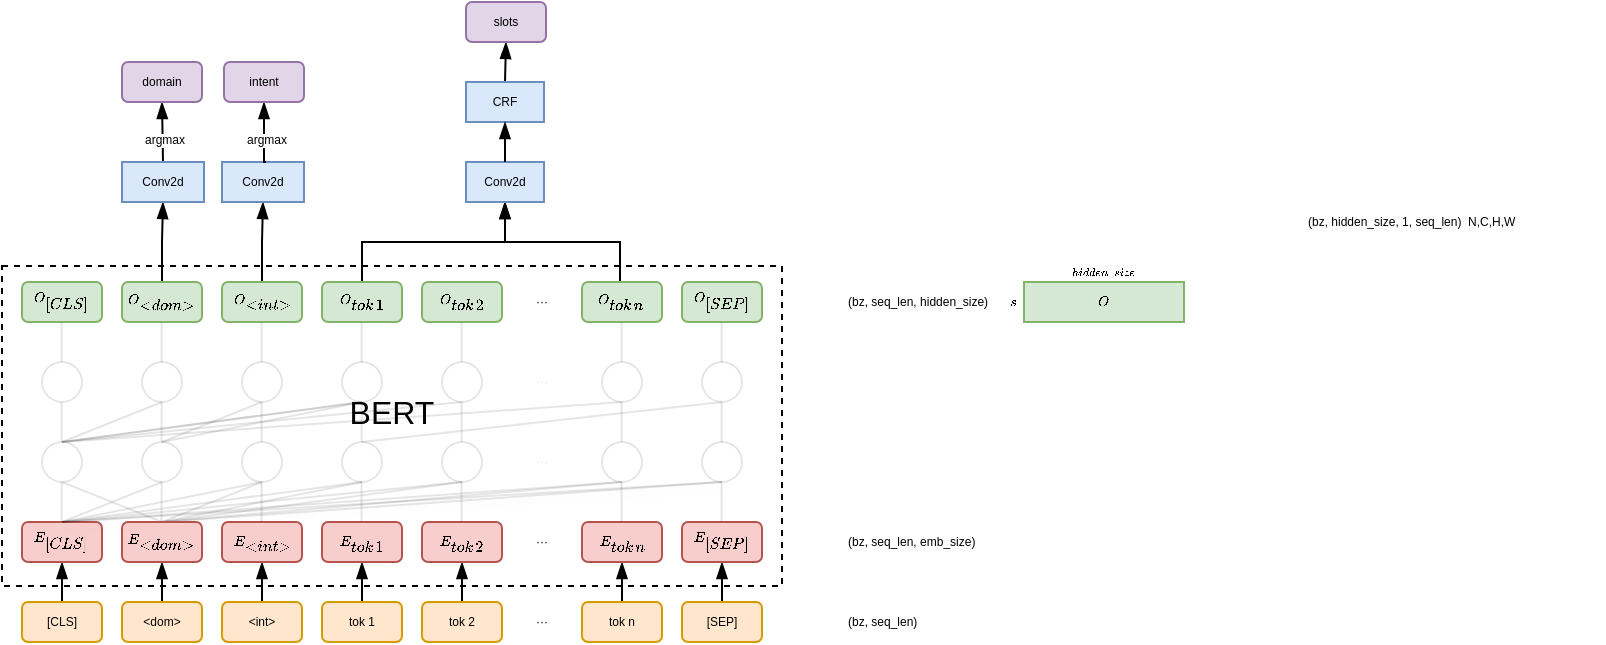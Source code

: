 <mxfile version="28.2.0">
  <diagram name="第 1 页" id="h79g8-MPT-_nmRXX5x8S">
    <mxGraphModel dx="361" dy="209" grid="1" gridSize="10" guides="1" tooltips="1" connect="1" arrows="1" fold="1" page="1" pageScale="1" pageWidth="827" pageHeight="1169" math="1" shadow="0">
      <root>
        <mxCell id="0" />
        <mxCell id="1" parent="0" />
        <mxCell id="ompO99UlxH5ITaPUVdwf-10" value="" style="rounded=0;whiteSpace=wrap;html=1;fontSize=6;dashed=1;" vertex="1" parent="1">
          <mxGeometry x="189" y="152" width="390" height="160" as="geometry" />
        </mxCell>
        <mxCell id="ompO99UlxH5ITaPUVdwf-104" style="edgeStyle=orthogonalEdgeStyle;rounded=0;orthogonalLoop=1;jettySize=auto;html=1;exitX=0.5;exitY=0;exitDx=0;exitDy=0;entryX=0.5;entryY=1;entryDx=0;entryDy=0;endArrow=blockThin;endFill=1;" edge="1" parent="1" source="ompO99UlxH5ITaPUVdwf-1" target="ompO99UlxH5ITaPUVdwf-11">
          <mxGeometry relative="1" as="geometry" />
        </mxCell>
        <mxCell id="ompO99UlxH5ITaPUVdwf-1" value="[CLS]" style="rounded=1;whiteSpace=wrap;html=1;fillColor=#ffe6cc;strokeColor=#d79b00;fontSize=6;" vertex="1" parent="1">
          <mxGeometry x="199" y="320" width="40" height="20" as="geometry" />
        </mxCell>
        <mxCell id="ompO99UlxH5ITaPUVdwf-105" style="edgeStyle=orthogonalEdgeStyle;rounded=0;orthogonalLoop=1;jettySize=auto;html=1;exitX=0.5;exitY=0;exitDx=0;exitDy=0;entryX=0.5;entryY=1;entryDx=0;entryDy=0;endArrow=blockThin;endFill=1;" edge="1" parent="1" source="ompO99UlxH5ITaPUVdwf-2" target="ompO99UlxH5ITaPUVdwf-12">
          <mxGeometry relative="1" as="geometry" />
        </mxCell>
        <mxCell id="ompO99UlxH5ITaPUVdwf-2" value="&amp;lt;dom&amp;gt;" style="rounded=1;whiteSpace=wrap;html=1;fillColor=#ffe6cc;strokeColor=#d79b00;fontSize=6;" vertex="1" parent="1">
          <mxGeometry x="249" y="320" width="40" height="20" as="geometry" />
        </mxCell>
        <mxCell id="ompO99UlxH5ITaPUVdwf-106" style="edgeStyle=orthogonalEdgeStyle;rounded=0;orthogonalLoop=1;jettySize=auto;html=1;exitX=0.5;exitY=0;exitDx=0;exitDy=0;entryX=0.5;entryY=1;entryDx=0;entryDy=0;endArrow=blockThin;endFill=1;" edge="1" parent="1" source="ompO99UlxH5ITaPUVdwf-3" target="ompO99UlxH5ITaPUVdwf-13">
          <mxGeometry relative="1" as="geometry" />
        </mxCell>
        <mxCell id="ompO99UlxH5ITaPUVdwf-3" value="&amp;lt;int&amp;gt;" style="rounded=1;whiteSpace=wrap;html=1;fillColor=#ffe6cc;strokeColor=#d79b00;fontSize=6;" vertex="1" parent="1">
          <mxGeometry x="299" y="320" width="40" height="20" as="geometry" />
        </mxCell>
        <mxCell id="ompO99UlxH5ITaPUVdwf-107" style="edgeStyle=orthogonalEdgeStyle;rounded=0;orthogonalLoop=1;jettySize=auto;html=1;exitX=0.5;exitY=0;exitDx=0;exitDy=0;entryX=0.5;entryY=1;entryDx=0;entryDy=0;endArrow=blockThin;endFill=1;" edge="1" parent="1" source="ompO99UlxH5ITaPUVdwf-4" target="ompO99UlxH5ITaPUVdwf-14">
          <mxGeometry relative="1" as="geometry" />
        </mxCell>
        <mxCell id="ompO99UlxH5ITaPUVdwf-4" value="tok 1" style="rounded=1;whiteSpace=wrap;html=1;fillColor=#ffe6cc;strokeColor=#d79b00;fontSize=6;" vertex="1" parent="1">
          <mxGeometry x="349" y="320" width="40" height="20" as="geometry" />
        </mxCell>
        <mxCell id="ompO99UlxH5ITaPUVdwf-108" style="edgeStyle=orthogonalEdgeStyle;rounded=0;orthogonalLoop=1;jettySize=auto;html=1;exitX=0.5;exitY=0;exitDx=0;exitDy=0;entryX=0.5;entryY=1;entryDx=0;entryDy=0;endArrow=blockThin;endFill=1;" edge="1" parent="1" source="ompO99UlxH5ITaPUVdwf-5" target="ompO99UlxH5ITaPUVdwf-15">
          <mxGeometry relative="1" as="geometry" />
        </mxCell>
        <mxCell id="ompO99UlxH5ITaPUVdwf-5" value="tok 2" style="rounded=1;whiteSpace=wrap;html=1;fillColor=#ffe6cc;strokeColor=#d79b00;fontSize=6;" vertex="1" parent="1">
          <mxGeometry x="399" y="320" width="40" height="20" as="geometry" />
        </mxCell>
        <mxCell id="ompO99UlxH5ITaPUVdwf-7" value="···" style="text;html=1;align=center;verticalAlign=middle;whiteSpace=wrap;rounded=0;fontSize=6;" vertex="1" parent="1">
          <mxGeometry x="439" y="320" width="40" height="20" as="geometry" />
        </mxCell>
        <mxCell id="ompO99UlxH5ITaPUVdwf-109" style="edgeStyle=orthogonalEdgeStyle;rounded=0;orthogonalLoop=1;jettySize=auto;html=1;exitX=0.5;exitY=0;exitDx=0;exitDy=0;entryX=0.5;entryY=1;entryDx=0;entryDy=0;endArrow=blockThin;endFill=1;" edge="1" parent="1" source="ompO99UlxH5ITaPUVdwf-8" target="ompO99UlxH5ITaPUVdwf-17">
          <mxGeometry relative="1" as="geometry" />
        </mxCell>
        <mxCell id="ompO99UlxH5ITaPUVdwf-8" value="tok n" style="rounded=1;whiteSpace=wrap;html=1;fillColor=#ffe6cc;strokeColor=#d79b00;fontSize=6;" vertex="1" parent="1">
          <mxGeometry x="479" y="320" width="40" height="20" as="geometry" />
        </mxCell>
        <mxCell id="ompO99UlxH5ITaPUVdwf-110" style="edgeStyle=orthogonalEdgeStyle;rounded=0;orthogonalLoop=1;jettySize=auto;html=1;exitX=0.5;exitY=0;exitDx=0;exitDy=0;entryX=0.5;entryY=1;entryDx=0;entryDy=0;endArrow=blockThin;endFill=1;" edge="1" parent="1" source="ompO99UlxH5ITaPUVdwf-9" target="ompO99UlxH5ITaPUVdwf-18">
          <mxGeometry relative="1" as="geometry" />
        </mxCell>
        <mxCell id="ompO99UlxH5ITaPUVdwf-9" value="[SEP]" style="rounded=1;whiteSpace=wrap;html=1;fillColor=#ffe6cc;strokeColor=#d79b00;fontSize=6;" vertex="1" parent="1">
          <mxGeometry x="529" y="320" width="40" height="20" as="geometry" />
        </mxCell>
        <mxCell id="ompO99UlxH5ITaPUVdwf-78" style="rounded=0;orthogonalLoop=1;jettySize=auto;html=1;exitX=0.5;exitY=0;exitDx=0;exitDy=0;endArrow=none;endFill=0;opacity=10;strokeWidth=1;" edge="1" parent="1" source="ompO99UlxH5ITaPUVdwf-11">
          <mxGeometry relative="1" as="geometry">
            <mxPoint x="269" y="260" as="targetPoint" />
          </mxGeometry>
        </mxCell>
        <mxCell id="ompO99UlxH5ITaPUVdwf-11" value="$$E_{[CLS]}$$" style="rounded=1;whiteSpace=wrap;html=1;fillColor=#f8cecc;strokeColor=#b85450;fontSize=6;" vertex="1" parent="1">
          <mxGeometry x="199" y="280" width="40" height="20" as="geometry" />
        </mxCell>
        <mxCell id="ompO99UlxH5ITaPUVdwf-87" style="rounded=0;orthogonalLoop=1;jettySize=auto;html=1;exitX=0.5;exitY=0;exitDx=0;exitDy=0;endArrow=none;endFill=0;opacity=10;strokeWidth=1;" edge="1" parent="1" source="ompO99UlxH5ITaPUVdwf-12">
          <mxGeometry relative="1" as="geometry">
            <mxPoint x="219" y="260" as="targetPoint" />
          </mxGeometry>
        </mxCell>
        <mxCell id="ompO99UlxH5ITaPUVdwf-88" style="rounded=0;orthogonalLoop=1;jettySize=auto;html=1;exitX=0.5;exitY=0;exitDx=0;exitDy=0;entryX=0.5;entryY=1;entryDx=0;entryDy=0;endArrow=none;endFill=0;opacity=10;strokeWidth=1;" edge="1" parent="1" source="ompO99UlxH5ITaPUVdwf-12" target="ompO99UlxH5ITaPUVdwf-44">
          <mxGeometry relative="1" as="geometry" />
        </mxCell>
        <mxCell id="ompO99UlxH5ITaPUVdwf-89" style="rounded=0;orthogonalLoop=1;jettySize=auto;html=1;exitX=0.5;exitY=0;exitDx=0;exitDy=0;endArrow=none;endFill=0;opacity=10;strokeWidth=1;" edge="1" parent="1" source="ompO99UlxH5ITaPUVdwf-12">
          <mxGeometry relative="1" as="geometry">
            <mxPoint x="369" y="260" as="targetPoint" />
          </mxGeometry>
        </mxCell>
        <mxCell id="ompO99UlxH5ITaPUVdwf-90" style="rounded=0;orthogonalLoop=1;jettySize=auto;html=1;exitX=0.5;exitY=0;exitDx=0;exitDy=0;endArrow=none;endFill=0;opacity=10;strokeWidth=1;" edge="1" parent="1" source="ompO99UlxH5ITaPUVdwf-12">
          <mxGeometry relative="1" as="geometry">
            <mxPoint x="419" y="260" as="targetPoint" />
          </mxGeometry>
        </mxCell>
        <mxCell id="ompO99UlxH5ITaPUVdwf-91" style="rounded=0;orthogonalLoop=1;jettySize=auto;html=1;exitX=0.5;exitY=0;exitDx=0;exitDy=0;entryX=0.5;entryY=1;entryDx=0;entryDy=0;endArrow=none;endFill=0;opacity=10;strokeWidth=1;" edge="1" parent="1" source="ompO99UlxH5ITaPUVdwf-12" target="ompO99UlxH5ITaPUVdwf-69">
          <mxGeometry relative="1" as="geometry" />
        </mxCell>
        <mxCell id="ompO99UlxH5ITaPUVdwf-92" style="rounded=0;orthogonalLoop=1;jettySize=auto;html=1;exitX=0.5;exitY=0;exitDx=0;exitDy=0;endArrow=none;endFill=0;opacity=10;strokeWidth=1;" edge="1" parent="1" source="ompO99UlxH5ITaPUVdwf-12">
          <mxGeometry relative="1" as="geometry">
            <mxPoint x="549" y="260" as="targetPoint" />
          </mxGeometry>
        </mxCell>
        <mxCell id="ompO99UlxH5ITaPUVdwf-12" value="$$E_{&amp;lt;dom&amp;gt;}$$" style="rounded=1;whiteSpace=wrap;html=1;fillColor=#f8cecc;strokeColor=#b85450;fontSize=6;" vertex="1" parent="1">
          <mxGeometry x="249" y="280" width="40" height="20" as="geometry" />
        </mxCell>
        <mxCell id="ompO99UlxH5ITaPUVdwf-13" value="$$E_{&amp;lt;int&amp;gt;}$$" style="rounded=1;whiteSpace=wrap;html=1;fillColor=#f8cecc;strokeColor=#b85450;fontSize=6;" vertex="1" parent="1">
          <mxGeometry x="299" y="280" width="40" height="20" as="geometry" />
        </mxCell>
        <mxCell id="ompO99UlxH5ITaPUVdwf-14" value="$$E_{tok\,1}$$" style="rounded=1;whiteSpace=wrap;html=1;fillColor=#f8cecc;strokeColor=#b85450;fontSize=6;" vertex="1" parent="1">
          <mxGeometry x="349" y="280" width="40" height="20" as="geometry" />
        </mxCell>
        <mxCell id="ompO99UlxH5ITaPUVdwf-15" value="$$E_{tok\,2}$$" style="rounded=1;whiteSpace=wrap;html=1;fillColor=#f8cecc;strokeColor=#b85450;fontSize=6;" vertex="1" parent="1">
          <mxGeometry x="399" y="280" width="40" height="20" as="geometry" />
        </mxCell>
        <mxCell id="ompO99UlxH5ITaPUVdwf-16" value="···" style="text;html=1;align=center;verticalAlign=middle;whiteSpace=wrap;rounded=0;fontSize=6;" vertex="1" parent="1">
          <mxGeometry x="439" y="280" width="40" height="20" as="geometry" />
        </mxCell>
        <mxCell id="ompO99UlxH5ITaPUVdwf-17" value="$$E_{tok\,n}$$" style="rounded=1;whiteSpace=wrap;html=1;fillColor=#f8cecc;strokeColor=#b85450;fontSize=6;" vertex="1" parent="1">
          <mxGeometry x="479" y="280" width="40" height="20" as="geometry" />
        </mxCell>
        <mxCell id="ompO99UlxH5ITaPUVdwf-18" value="$$E_{[SEP]}$$" style="rounded=1;whiteSpace=wrap;html=1;fillColor=#f8cecc;strokeColor=#b85450;fontSize=6;" vertex="1" parent="1">
          <mxGeometry x="529" y="280" width="40" height="20" as="geometry" />
        </mxCell>
        <mxCell id="ompO99UlxH5ITaPUVdwf-19" value="$$O_{[CLS]}$$" style="rounded=1;whiteSpace=wrap;html=1;fillColor=#d5e8d4;strokeColor=#82b366;fontSize=6;" vertex="1" parent="1">
          <mxGeometry x="199" y="160" width="40" height="20" as="geometry" />
        </mxCell>
        <mxCell id="ompO99UlxH5ITaPUVdwf-114" style="edgeStyle=orthogonalEdgeStyle;rounded=0;orthogonalLoop=1;jettySize=auto;html=1;exitX=0.5;exitY=0;exitDx=0;exitDy=0;entryX=0.5;entryY=1;entryDx=0;entryDy=0;endArrow=blockThin;endFill=1;" edge="1" parent="1" source="ompO99UlxH5ITaPUVdwf-20" target="ompO99UlxH5ITaPUVdwf-112">
          <mxGeometry relative="1" as="geometry" />
        </mxCell>
        <mxCell id="ompO99UlxH5ITaPUVdwf-20" value="$$O_{&amp;lt;dom&amp;gt;}$$" style="rounded=1;whiteSpace=wrap;html=1;fillColor=#d5e8d4;strokeColor=#82b366;fontSize=6;" vertex="1" parent="1">
          <mxGeometry x="249" y="160" width="40" height="20" as="geometry" />
        </mxCell>
        <mxCell id="ompO99UlxH5ITaPUVdwf-115" style="edgeStyle=orthogonalEdgeStyle;rounded=0;orthogonalLoop=1;jettySize=auto;html=1;exitX=0.5;exitY=0;exitDx=0;exitDy=0;entryX=0.5;entryY=1;entryDx=0;entryDy=0;endArrow=blockThin;endFill=1;" edge="1" parent="1" source="ompO99UlxH5ITaPUVdwf-21" target="ompO99UlxH5ITaPUVdwf-113">
          <mxGeometry relative="1" as="geometry" />
        </mxCell>
        <mxCell id="ompO99UlxH5ITaPUVdwf-21" value="$$O_{&amp;lt;int&amp;gt;}$$" style="rounded=1;whiteSpace=wrap;html=1;fillColor=#d5e8d4;strokeColor=#82b366;fontSize=6;" vertex="1" parent="1">
          <mxGeometry x="299" y="160" width="40" height="20" as="geometry" />
        </mxCell>
        <mxCell id="ompO99UlxH5ITaPUVdwf-117" style="edgeStyle=orthogonalEdgeStyle;rounded=0;orthogonalLoop=1;jettySize=auto;html=1;exitX=0.5;exitY=0;exitDx=0;exitDy=0;entryX=0.5;entryY=1;entryDx=0;entryDy=0;endArrow=blockThin;endFill=1;" edge="1" parent="1" source="ompO99UlxH5ITaPUVdwf-22" target="ompO99UlxH5ITaPUVdwf-116">
          <mxGeometry relative="1" as="geometry">
            <Array as="points">
              <mxPoint x="369" y="140" />
              <mxPoint x="441" y="140" />
            </Array>
          </mxGeometry>
        </mxCell>
        <mxCell id="ompO99UlxH5ITaPUVdwf-22" value="$$O_{tok\,1}$$" style="rounded=1;whiteSpace=wrap;html=1;fillColor=#d5e8d4;strokeColor=#82b366;fontSize=6;" vertex="1" parent="1">
          <mxGeometry x="349" y="160" width="40" height="20" as="geometry" />
        </mxCell>
        <mxCell id="ompO99UlxH5ITaPUVdwf-23" value="$$O_{tok\,2}$$" style="rounded=1;whiteSpace=wrap;html=1;fillColor=#d5e8d4;strokeColor=#82b366;fontSize=6;" vertex="1" parent="1">
          <mxGeometry x="399" y="160" width="40" height="20" as="geometry" />
        </mxCell>
        <mxCell id="ompO99UlxH5ITaPUVdwf-24" value="···" style="text;html=1;align=center;verticalAlign=middle;whiteSpace=wrap;rounded=0;fontSize=6;" vertex="1" parent="1">
          <mxGeometry x="439" y="160" width="40" height="20" as="geometry" />
        </mxCell>
        <mxCell id="ompO99UlxH5ITaPUVdwf-118" style="edgeStyle=orthogonalEdgeStyle;rounded=0;orthogonalLoop=1;jettySize=auto;html=1;exitX=0.5;exitY=0;exitDx=0;exitDy=0;entryX=0.5;entryY=1;entryDx=0;entryDy=0;endArrow=blockThin;endFill=1;" edge="1" parent="1" target="ompO99UlxH5ITaPUVdwf-116">
          <mxGeometry relative="1" as="geometry">
            <mxPoint x="459" y="120" as="targetPoint" />
            <mxPoint x="498" y="160" as="sourcePoint" />
            <Array as="points">
              <mxPoint x="498" y="140" />
              <mxPoint x="440" y="140" />
            </Array>
          </mxGeometry>
        </mxCell>
        <mxCell id="ompO99UlxH5ITaPUVdwf-25" value="$$O_{tok\,n}$$" style="rounded=1;whiteSpace=wrap;html=1;fillColor=#d5e8d4;strokeColor=#82b366;fontSize=6;" vertex="1" parent="1">
          <mxGeometry x="479" y="160" width="40" height="20" as="geometry" />
        </mxCell>
        <mxCell id="ompO99UlxH5ITaPUVdwf-26" value="$$O_{[SEP]}$$" style="rounded=1;whiteSpace=wrap;html=1;fillColor=#d5e8d4;strokeColor=#82b366;fontSize=6;" vertex="1" parent="1">
          <mxGeometry x="529" y="160" width="40" height="20" as="geometry" />
        </mxCell>
        <mxCell id="ompO99UlxH5ITaPUVdwf-33" value="" style="ellipse;whiteSpace=wrap;html=1;aspect=fixed;opacity=10;strokeWidth=1;" vertex="1" parent="1">
          <mxGeometry x="209" y="200" width="20" height="20" as="geometry" />
        </mxCell>
        <mxCell id="ompO99UlxH5ITaPUVdwf-93" style="rounded=0;orthogonalLoop=1;jettySize=auto;html=1;exitX=0.5;exitY=0;exitDx=0;exitDy=0;entryX=0.5;entryY=1;entryDx=0;entryDy=0;endArrow=none;endFill=0;opacity=10;" edge="1" parent="1" source="ompO99UlxH5ITaPUVdwf-34" target="ompO99UlxH5ITaPUVdwf-38">
          <mxGeometry relative="1" as="geometry" />
        </mxCell>
        <mxCell id="ompO99UlxH5ITaPUVdwf-98" style="rounded=0;orthogonalLoop=1;jettySize=auto;html=1;exitX=0.5;exitY=0;exitDx=0;exitDy=0;endArrow=none;endFill=0;opacity=10;" edge="1" parent="1" source="ompO99UlxH5ITaPUVdwf-34">
          <mxGeometry relative="1" as="geometry">
            <mxPoint x="419" y="220" as="targetPoint" />
          </mxGeometry>
        </mxCell>
        <mxCell id="ompO99UlxH5ITaPUVdwf-99" style="rounded=0;orthogonalLoop=1;jettySize=auto;html=1;exitX=0.5;exitY=0;exitDx=0;exitDy=0;endArrow=none;endFill=0;opacity=10;" edge="1" parent="1" source="ompO99UlxH5ITaPUVdwf-34">
          <mxGeometry relative="1" as="geometry">
            <mxPoint x="499" y="220" as="targetPoint" />
          </mxGeometry>
        </mxCell>
        <mxCell id="ompO99UlxH5ITaPUVdwf-34" value="" style="ellipse;whiteSpace=wrap;html=1;aspect=fixed;opacity=10;strokeWidth=1;" vertex="1" parent="1">
          <mxGeometry x="209" y="240" width="20" height="20" as="geometry" />
        </mxCell>
        <mxCell id="ompO99UlxH5ITaPUVdwf-35" value="" style="endArrow=none;html=1;rounded=0;opacity=10;strokeWidth=1;" edge="1" parent="1">
          <mxGeometry width="50" height="50" relative="1" as="geometry">
            <mxPoint x="218.8" y="260" as="sourcePoint" />
            <mxPoint x="218.8" y="280" as="targetPoint" />
          </mxGeometry>
        </mxCell>
        <mxCell id="ompO99UlxH5ITaPUVdwf-36" value="" style="endArrow=none;html=1;rounded=0;opacity=10;strokeWidth=1;" edge="1" parent="1">
          <mxGeometry width="50" height="50" relative="1" as="geometry">
            <mxPoint x="218.8" y="220" as="sourcePoint" />
            <mxPoint x="218.8" y="240" as="targetPoint" />
          </mxGeometry>
        </mxCell>
        <mxCell id="ompO99UlxH5ITaPUVdwf-37" value="" style="endArrow=none;html=1;rounded=0;opacity=10;strokeWidth=1;" edge="1" parent="1">
          <mxGeometry width="50" height="50" relative="1" as="geometry">
            <mxPoint x="218.8" y="180" as="sourcePoint" />
            <mxPoint x="218.8" y="200" as="targetPoint" />
          </mxGeometry>
        </mxCell>
        <mxCell id="ompO99UlxH5ITaPUVdwf-38" value="" style="ellipse;whiteSpace=wrap;html=1;aspect=fixed;opacity=10;strokeWidth=1;" vertex="1" parent="1">
          <mxGeometry x="259" y="200" width="20" height="20" as="geometry" />
        </mxCell>
        <mxCell id="ompO99UlxH5ITaPUVdwf-100" style="rounded=0;orthogonalLoop=1;jettySize=auto;html=1;exitX=0.5;exitY=0;exitDx=0;exitDy=0;endArrow=none;endFill=0;opacity=10;" edge="1" parent="1" source="ompO99UlxH5ITaPUVdwf-59">
          <mxGeometry relative="1" as="geometry">
            <mxPoint x="549" y="220" as="targetPoint" />
          </mxGeometry>
        </mxCell>
        <mxCell id="ompO99UlxH5ITaPUVdwf-39" value="" style="ellipse;whiteSpace=wrap;html=1;aspect=fixed;opacity=10;strokeWidth=1;" vertex="1" parent="1">
          <mxGeometry x="259" y="240" width="20" height="20" as="geometry" />
        </mxCell>
        <mxCell id="ompO99UlxH5ITaPUVdwf-40" value="" style="endArrow=none;html=1;rounded=0;opacity=10;strokeWidth=1;" edge="1" parent="1">
          <mxGeometry width="50" height="50" relative="1" as="geometry">
            <mxPoint x="268.8" y="260" as="sourcePoint" />
            <mxPoint x="268.8" y="280" as="targetPoint" />
          </mxGeometry>
        </mxCell>
        <mxCell id="ompO99UlxH5ITaPUVdwf-41" value="" style="endArrow=none;html=1;rounded=0;opacity=10;strokeWidth=1;" edge="1" parent="1">
          <mxGeometry width="50" height="50" relative="1" as="geometry">
            <mxPoint x="268.8" y="220" as="sourcePoint" />
            <mxPoint x="268.8" y="240" as="targetPoint" />
          </mxGeometry>
        </mxCell>
        <mxCell id="ompO99UlxH5ITaPUVdwf-42" value="" style="endArrow=none;html=1;rounded=0;opacity=10;strokeWidth=1;" edge="1" parent="1">
          <mxGeometry width="50" height="50" relative="1" as="geometry">
            <mxPoint x="268.8" y="180" as="sourcePoint" />
            <mxPoint x="268.8" y="200" as="targetPoint" />
          </mxGeometry>
        </mxCell>
        <mxCell id="ompO99UlxH5ITaPUVdwf-43" value="" style="ellipse;whiteSpace=wrap;html=1;aspect=fixed;opacity=10;strokeWidth=1;" vertex="1" parent="1">
          <mxGeometry x="309" y="200" width="20" height="20" as="geometry" />
        </mxCell>
        <mxCell id="ompO99UlxH5ITaPUVdwf-44" value="" style="ellipse;whiteSpace=wrap;html=1;aspect=fixed;opacity=10;strokeWidth=1;" vertex="1" parent="1">
          <mxGeometry x="309" y="240" width="20" height="20" as="geometry" />
        </mxCell>
        <mxCell id="ompO99UlxH5ITaPUVdwf-45" value="" style="endArrow=none;html=1;rounded=0;opacity=10;strokeWidth=1;" edge="1" parent="1">
          <mxGeometry width="50" height="50" relative="1" as="geometry">
            <mxPoint x="318.8" y="260" as="sourcePoint" />
            <mxPoint x="318.8" y="280" as="targetPoint" />
          </mxGeometry>
        </mxCell>
        <mxCell id="ompO99UlxH5ITaPUVdwf-46" value="" style="endArrow=none;html=1;rounded=0;opacity=10;strokeWidth=1;" edge="1" parent="1">
          <mxGeometry width="50" height="50" relative="1" as="geometry">
            <mxPoint x="318.8" y="220" as="sourcePoint" />
            <mxPoint x="318.8" y="240" as="targetPoint" />
          </mxGeometry>
        </mxCell>
        <mxCell id="ompO99UlxH5ITaPUVdwf-47" value="" style="endArrow=none;html=1;rounded=0;opacity=10;strokeWidth=1;" edge="1" parent="1">
          <mxGeometry width="50" height="50" relative="1" as="geometry">
            <mxPoint x="318.8" y="180" as="sourcePoint" />
            <mxPoint x="318.8" y="200" as="targetPoint" />
          </mxGeometry>
        </mxCell>
        <mxCell id="ompO99UlxH5ITaPUVdwf-58" value="" style="ellipse;whiteSpace=wrap;html=1;aspect=fixed;opacity=10;strokeWidth=1;" vertex="1" parent="1">
          <mxGeometry x="359" y="200" width="20" height="20" as="geometry" />
        </mxCell>
        <mxCell id="ompO99UlxH5ITaPUVdwf-59" value="" style="ellipse;whiteSpace=wrap;html=1;aspect=fixed;opacity=10;strokeWidth=1;" vertex="1" parent="1">
          <mxGeometry x="359" y="240" width="20" height="20" as="geometry" />
        </mxCell>
        <mxCell id="ompO99UlxH5ITaPUVdwf-60" value="" style="endArrow=none;html=1;rounded=0;opacity=10;strokeWidth=1;" edge="1" parent="1">
          <mxGeometry width="50" height="50" relative="1" as="geometry">
            <mxPoint x="368.8" y="260" as="sourcePoint" />
            <mxPoint x="368.8" y="280" as="targetPoint" />
          </mxGeometry>
        </mxCell>
        <mxCell id="ompO99UlxH5ITaPUVdwf-61" value="" style="endArrow=none;html=1;rounded=0;opacity=10;strokeWidth=1;" edge="1" parent="1">
          <mxGeometry width="50" height="50" relative="1" as="geometry">
            <mxPoint x="368.8" y="220" as="sourcePoint" />
            <mxPoint x="368.8" y="240" as="targetPoint" />
          </mxGeometry>
        </mxCell>
        <mxCell id="ompO99UlxH5ITaPUVdwf-62" value="" style="endArrow=none;html=1;rounded=0;opacity=10;strokeWidth=1;" edge="1" parent="1">
          <mxGeometry width="50" height="50" relative="1" as="geometry">
            <mxPoint x="368.8" y="180" as="sourcePoint" />
            <mxPoint x="368.8" y="200" as="targetPoint" />
          </mxGeometry>
        </mxCell>
        <mxCell id="ompO99UlxH5ITaPUVdwf-63" value="" style="ellipse;whiteSpace=wrap;html=1;aspect=fixed;opacity=10;strokeWidth=1;" vertex="1" parent="1">
          <mxGeometry x="409" y="200" width="20" height="20" as="geometry" />
        </mxCell>
        <mxCell id="ompO99UlxH5ITaPUVdwf-64" value="" style="ellipse;whiteSpace=wrap;html=1;aspect=fixed;opacity=10;strokeWidth=1;" vertex="1" parent="1">
          <mxGeometry x="409" y="240" width="20" height="20" as="geometry" />
        </mxCell>
        <mxCell id="ompO99UlxH5ITaPUVdwf-65" value="" style="endArrow=none;html=1;rounded=0;opacity=10;strokeWidth=1;" edge="1" parent="1">
          <mxGeometry width="50" height="50" relative="1" as="geometry">
            <mxPoint x="418.8" y="260" as="sourcePoint" />
            <mxPoint x="418.8" y="280" as="targetPoint" />
          </mxGeometry>
        </mxCell>
        <mxCell id="ompO99UlxH5ITaPUVdwf-66" value="" style="endArrow=none;html=1;rounded=0;opacity=10;strokeWidth=1;" edge="1" parent="1">
          <mxGeometry width="50" height="50" relative="1" as="geometry">
            <mxPoint x="418.8" y="220" as="sourcePoint" />
            <mxPoint x="418.8" y="240" as="targetPoint" />
          </mxGeometry>
        </mxCell>
        <mxCell id="ompO99UlxH5ITaPUVdwf-67" value="" style="endArrow=none;html=1;rounded=0;opacity=10;strokeWidth=1;" edge="1" parent="1">
          <mxGeometry width="50" height="50" relative="1" as="geometry">
            <mxPoint x="418.8" y="180" as="sourcePoint" />
            <mxPoint x="418.8" y="200" as="targetPoint" />
          </mxGeometry>
        </mxCell>
        <mxCell id="ompO99UlxH5ITaPUVdwf-68" value="" style="ellipse;whiteSpace=wrap;html=1;aspect=fixed;opacity=10;strokeWidth=1;" vertex="1" parent="1">
          <mxGeometry x="489" y="200" width="20" height="20" as="geometry" />
        </mxCell>
        <mxCell id="ompO99UlxH5ITaPUVdwf-69" value="" style="ellipse;whiteSpace=wrap;html=1;aspect=fixed;opacity=10;strokeWidth=1;" vertex="1" parent="1">
          <mxGeometry x="489" y="240" width="20" height="20" as="geometry" />
        </mxCell>
        <mxCell id="ompO99UlxH5ITaPUVdwf-70" value="" style="endArrow=none;html=1;rounded=0;opacity=10;strokeWidth=1;" edge="1" parent="1">
          <mxGeometry width="50" height="50" relative="1" as="geometry">
            <mxPoint x="498.8" y="260" as="sourcePoint" />
            <mxPoint x="498.8" y="280" as="targetPoint" />
          </mxGeometry>
        </mxCell>
        <mxCell id="ompO99UlxH5ITaPUVdwf-71" value="" style="endArrow=none;html=1;rounded=0;opacity=10;strokeWidth=1;" edge="1" parent="1">
          <mxGeometry width="50" height="50" relative="1" as="geometry">
            <mxPoint x="498.8" y="220" as="sourcePoint" />
            <mxPoint x="498.8" y="240" as="targetPoint" />
          </mxGeometry>
        </mxCell>
        <mxCell id="ompO99UlxH5ITaPUVdwf-72" value="" style="endArrow=none;html=1;rounded=0;opacity=10;strokeWidth=1;" edge="1" parent="1">
          <mxGeometry width="50" height="50" relative="1" as="geometry">
            <mxPoint x="498.8" y="180" as="sourcePoint" />
            <mxPoint x="498.8" y="200" as="targetPoint" />
          </mxGeometry>
        </mxCell>
        <mxCell id="ompO99UlxH5ITaPUVdwf-73" value="" style="ellipse;whiteSpace=wrap;html=1;aspect=fixed;opacity=10;strokeWidth=1;" vertex="1" parent="1">
          <mxGeometry x="539" y="200" width="20" height="20" as="geometry" />
        </mxCell>
        <mxCell id="ompO99UlxH5ITaPUVdwf-74" value="" style="ellipse;whiteSpace=wrap;html=1;aspect=fixed;opacity=10;strokeWidth=1;" vertex="1" parent="1">
          <mxGeometry x="539" y="240" width="20" height="20" as="geometry" />
        </mxCell>
        <mxCell id="ompO99UlxH5ITaPUVdwf-75" value="" style="endArrow=none;html=1;rounded=0;opacity=10;strokeWidth=1;" edge="1" parent="1">
          <mxGeometry width="50" height="50" relative="1" as="geometry">
            <mxPoint x="548.8" y="260" as="sourcePoint" />
            <mxPoint x="548.8" y="280" as="targetPoint" />
          </mxGeometry>
        </mxCell>
        <mxCell id="ompO99UlxH5ITaPUVdwf-76" value="" style="endArrow=none;html=1;rounded=0;opacity=10;strokeWidth=1;" edge="1" parent="1">
          <mxGeometry width="50" height="50" relative="1" as="geometry">
            <mxPoint x="548.8" y="220" as="sourcePoint" />
            <mxPoint x="548.8" y="240" as="targetPoint" />
          </mxGeometry>
        </mxCell>
        <mxCell id="ompO99UlxH5ITaPUVdwf-77" value="" style="endArrow=none;html=1;rounded=0;opacity=10;strokeWidth=1;" edge="1" parent="1">
          <mxGeometry width="50" height="50" relative="1" as="geometry">
            <mxPoint x="548.8" y="180" as="sourcePoint" />
            <mxPoint x="548.8" y="200" as="targetPoint" />
          </mxGeometry>
        </mxCell>
        <mxCell id="ompO99UlxH5ITaPUVdwf-80" style="rounded=0;orthogonalLoop=1;jettySize=auto;html=1;exitX=0.5;exitY=0;exitDx=0;exitDy=0;endArrow=none;endFill=0;opacity=10;strokeWidth=1;" edge="1" parent="1" source="ompO99UlxH5ITaPUVdwf-11">
          <mxGeometry relative="1" as="geometry">
            <mxPoint x="319" y="260" as="targetPoint" />
            <mxPoint x="249" y="280" as="sourcePoint" />
          </mxGeometry>
        </mxCell>
        <mxCell id="ompO99UlxH5ITaPUVdwf-81" style="rounded=0;orthogonalLoop=1;jettySize=auto;html=1;exitX=0.5;exitY=0;exitDx=0;exitDy=0;endArrow=none;endFill=0;opacity=10;strokeWidth=1;" edge="1" parent="1" source="ompO99UlxH5ITaPUVdwf-11">
          <mxGeometry relative="1" as="geometry">
            <mxPoint x="369" y="260" as="targetPoint" />
            <mxPoint x="299" y="280" as="sourcePoint" />
          </mxGeometry>
        </mxCell>
        <mxCell id="ompO99UlxH5ITaPUVdwf-82" style="rounded=0;orthogonalLoop=1;jettySize=auto;html=1;exitX=0.5;exitY=0;exitDx=0;exitDy=0;endArrow=none;endFill=0;opacity=10;strokeWidth=1;" edge="1" parent="1" source="ompO99UlxH5ITaPUVdwf-11">
          <mxGeometry relative="1" as="geometry">
            <mxPoint x="419" y="260" as="targetPoint" />
            <mxPoint x="399" y="270" as="sourcePoint" />
          </mxGeometry>
        </mxCell>
        <mxCell id="ompO99UlxH5ITaPUVdwf-83" style="rounded=0;orthogonalLoop=1;jettySize=auto;html=1;exitX=0.5;exitY=0;exitDx=0;exitDy=0;endArrow=none;endFill=0;opacity=10;strokeWidth=1;" edge="1" parent="1" source="ompO99UlxH5ITaPUVdwf-11">
          <mxGeometry relative="1" as="geometry">
            <mxPoint x="499" y="260" as="targetPoint" />
            <mxPoint x="409" y="280" as="sourcePoint" />
          </mxGeometry>
        </mxCell>
        <mxCell id="ompO99UlxH5ITaPUVdwf-84" style="rounded=0;orthogonalLoop=1;jettySize=auto;html=1;exitX=0.5;exitY=0;exitDx=0;exitDy=0;endArrow=none;endFill=0;opacity=10;textOpacity=10;labelBackgroundColor=none;shadow=1;strokeWidth=1;" edge="1" parent="1" source="ompO99UlxH5ITaPUVdwf-11">
          <mxGeometry relative="1" as="geometry">
            <mxPoint x="549" y="260" as="targetPoint" />
            <mxPoint x="489" y="280" as="sourcePoint" />
          </mxGeometry>
        </mxCell>
        <mxCell id="ompO99UlxH5ITaPUVdwf-85" value="···" style="text;html=1;align=center;verticalAlign=middle;whiteSpace=wrap;rounded=0;fontSize=6;opacity=10;textOpacity=10;strokeWidth=1;" vertex="1" parent="1">
          <mxGeometry x="439" y="200" width="40" height="20" as="geometry" />
        </mxCell>
        <mxCell id="ompO99UlxH5ITaPUVdwf-86" value="···" style="text;html=1;align=center;verticalAlign=middle;whiteSpace=wrap;rounded=0;fontSize=6;opacity=10;textOpacity=10;strokeWidth=1;" vertex="1" parent="1">
          <mxGeometry x="439" y="240" width="40" height="20" as="geometry" />
        </mxCell>
        <mxCell id="ompO99UlxH5ITaPUVdwf-94" style="rounded=0;orthogonalLoop=1;jettySize=auto;html=1;endArrow=none;endFill=0;opacity=10;" edge="1" parent="1">
          <mxGeometry relative="1" as="geometry">
            <mxPoint x="269" y="240" as="sourcePoint" />
            <mxPoint x="319" y="220" as="targetPoint" />
          </mxGeometry>
        </mxCell>
        <mxCell id="ompO99UlxH5ITaPUVdwf-95" style="rounded=0;orthogonalLoop=1;jettySize=auto;html=1;entryX=0.5;entryY=1;entryDx=0;entryDy=0;endArrow=none;endFill=0;opacity=10;" edge="1" parent="1" target="ompO99UlxH5ITaPUVdwf-58">
          <mxGeometry relative="1" as="geometry">
            <mxPoint x="219" y="240" as="sourcePoint" />
            <mxPoint x="399" y="210" as="targetPoint" />
          </mxGeometry>
        </mxCell>
        <mxCell id="ompO99UlxH5ITaPUVdwf-96" style="rounded=0;orthogonalLoop=1;jettySize=auto;html=1;exitX=0.5;exitY=0;exitDx=0;exitDy=0;endArrow=none;endFill=0;opacity=10;" edge="1" parent="1" source="ompO99UlxH5ITaPUVdwf-39">
          <mxGeometry relative="1" as="geometry">
            <mxPoint x="359" y="240" as="sourcePoint" />
            <mxPoint x="369" y="220" as="targetPoint" />
          </mxGeometry>
        </mxCell>
        <mxCell id="ompO99UlxH5ITaPUVdwf-97" style="rounded=0;orthogonalLoop=1;jettySize=auto;html=1;exitX=0.5;exitY=0;exitDx=0;exitDy=0;entryX=0.5;entryY=1;entryDx=0;entryDy=0;endArrow=none;endFill=0;opacity=10;" edge="1" parent="1" source="ompO99UlxH5ITaPUVdwf-34">
          <mxGeometry relative="1" as="geometry">
            <mxPoint x="319" y="240" as="sourcePoint" />
            <mxPoint x="369" y="220" as="targetPoint" />
          </mxGeometry>
        </mxCell>
        <mxCell id="ompO99UlxH5ITaPUVdwf-101" value="&lt;font style=&quot;font-size: 16px;&quot;&gt;BERT&lt;/font&gt;" style="text;html=1;align=center;verticalAlign=middle;whiteSpace=wrap;rounded=0;" vertex="1" parent="1">
          <mxGeometry x="354" y="210" width="60" height="30" as="geometry" />
        </mxCell>
        <mxCell id="ompO99UlxH5ITaPUVdwf-121" style="edgeStyle=orthogonalEdgeStyle;rounded=0;orthogonalLoop=1;jettySize=auto;html=1;exitX=0.5;exitY=0;exitDx=0;exitDy=0;entryX=0.5;entryY=1;entryDx=0;entryDy=0;endArrow=blockThin;endFill=1;fontSize=6;" edge="1" parent="1" source="ompO99UlxH5ITaPUVdwf-112" target="ompO99UlxH5ITaPUVdwf-120">
          <mxGeometry relative="1" as="geometry" />
        </mxCell>
        <mxCell id="ompO99UlxH5ITaPUVdwf-122" value="argmax" style="edgeLabel;html=1;align=center;verticalAlign=middle;resizable=0;points=[];fontSize=6;" vertex="1" connectable="0" parent="ompO99UlxH5ITaPUVdwf-121">
          <mxGeometry x="-0.201" y="-1" relative="1" as="geometry">
            <mxPoint as="offset" />
          </mxGeometry>
        </mxCell>
        <mxCell id="ompO99UlxH5ITaPUVdwf-112" value="Conv2d" style="rounded=0;whiteSpace=wrap;html=1;fontSize=6;fillColor=#dae8fc;strokeColor=#6c8ebf;" vertex="1" parent="1">
          <mxGeometry x="249" y="100" width="41" height="20" as="geometry" />
        </mxCell>
        <mxCell id="ompO99UlxH5ITaPUVdwf-113" value="Conv2d" style="rounded=0;whiteSpace=wrap;html=1;fontSize=6;fillColor=#dae8fc;strokeColor=#6c8ebf;" vertex="1" parent="1">
          <mxGeometry x="299" y="100" width="41" height="20" as="geometry" />
        </mxCell>
        <mxCell id="ompO99UlxH5ITaPUVdwf-116" value="Conv2d" style="rounded=0;whiteSpace=wrap;html=1;fontSize=6;fillColor=#dae8fc;strokeColor=#6c8ebf;" vertex="1" parent="1">
          <mxGeometry x="421" y="100" width="39" height="20" as="geometry" />
        </mxCell>
        <mxCell id="ompO99UlxH5ITaPUVdwf-120" value="domain" style="rounded=1;whiteSpace=wrap;html=1;fillColor=#e1d5e7;strokeColor=#9673a6;fontSize=6;" vertex="1" parent="1">
          <mxGeometry x="249" y="50" width="40" height="20" as="geometry" />
        </mxCell>
        <mxCell id="ompO99UlxH5ITaPUVdwf-123" style="edgeStyle=orthogonalEdgeStyle;rounded=0;orthogonalLoop=1;jettySize=auto;html=1;exitX=0.5;exitY=0;exitDx=0;exitDy=0;entryX=0.5;entryY=1;entryDx=0;entryDy=0;endArrow=blockThin;endFill=1;fontSize=6;" edge="1" target="ompO99UlxH5ITaPUVdwf-125" parent="1">
          <mxGeometry relative="1" as="geometry">
            <mxPoint x="321" y="100" as="sourcePoint" />
          </mxGeometry>
        </mxCell>
        <mxCell id="ompO99UlxH5ITaPUVdwf-124" value="argmax" style="edgeLabel;html=1;align=center;verticalAlign=middle;resizable=0;points=[];fontSize=6;" vertex="1" connectable="0" parent="ompO99UlxH5ITaPUVdwf-123">
          <mxGeometry x="-0.201" y="-1" relative="1" as="geometry">
            <mxPoint as="offset" />
          </mxGeometry>
        </mxCell>
        <mxCell id="ompO99UlxH5ITaPUVdwf-125" value="intent" style="rounded=1;whiteSpace=wrap;html=1;fillColor=#e1d5e7;strokeColor=#9673a6;fontSize=6;" vertex="1" parent="1">
          <mxGeometry x="300" y="50" width="40" height="20" as="geometry" />
        </mxCell>
        <mxCell id="ompO99UlxH5ITaPUVdwf-129" style="edgeStyle=orthogonalEdgeStyle;rounded=0;orthogonalLoop=1;jettySize=auto;html=1;exitX=0.5;exitY=0;exitDx=0;exitDy=0;entryX=0.5;entryY=1;entryDx=0;entryDy=0;endArrow=blockThin;endFill=1;fontSize=6;" edge="1" parent="1" source="ompO99UlxH5ITaPUVdwf-126" target="ompO99UlxH5ITaPUVdwf-128">
          <mxGeometry relative="1" as="geometry" />
        </mxCell>
        <mxCell id="ompO99UlxH5ITaPUVdwf-126" value="CRF" style="rounded=0;whiteSpace=wrap;html=1;fontSize=6;fillColor=#dae8fc;strokeColor=#6c8ebf;" vertex="1" parent="1">
          <mxGeometry x="421" y="60" width="39" height="20" as="geometry" />
        </mxCell>
        <mxCell id="ompO99UlxH5ITaPUVdwf-127" style="rounded=0;orthogonalLoop=1;jettySize=auto;html=1;exitX=0.5;exitY=0;exitDx=0;exitDy=0;entryX=0.5;entryY=1;entryDx=0;entryDy=0;endArrow=blockThin;endFill=1;fontSize=6;" edge="1" parent="1" source="ompO99UlxH5ITaPUVdwf-116" target="ompO99UlxH5ITaPUVdwf-126">
          <mxGeometry relative="1" as="geometry" />
        </mxCell>
        <mxCell id="ompO99UlxH5ITaPUVdwf-128" value="slots" style="rounded=1;whiteSpace=wrap;html=1;fillColor=#e1d5e7;strokeColor=#9673a6;fontSize=6;" vertex="1" parent="1">
          <mxGeometry x="421" y="20" width="40" height="20" as="geometry" />
        </mxCell>
        <mxCell id="ompO99UlxH5ITaPUVdwf-131" value="(bz, seq_len)" style="text;html=1;align=left;verticalAlign=middle;whiteSpace=wrap;rounded=0;fontSize=6;" vertex="1" parent="1">
          <mxGeometry x="610" y="320" width="40" height="20" as="geometry" />
        </mxCell>
        <mxCell id="ompO99UlxH5ITaPUVdwf-132" value="(bz, seq_len, emb_size)" style="text;html=1;align=left;verticalAlign=middle;whiteSpace=wrap;rounded=0;fontSize=6;" vertex="1" parent="1">
          <mxGeometry x="610" y="280" width="70" height="20" as="geometry" />
        </mxCell>
        <mxCell id="ompO99UlxH5ITaPUVdwf-133" value="(bz, seq_len, hidden_size)" style="text;html=1;align=left;verticalAlign=middle;whiteSpace=wrap;rounded=0;fontSize=6;" vertex="1" parent="1">
          <mxGeometry x="610" y="160" width="90" height="20" as="geometry" />
        </mxCell>
        <mxCell id="ompO99UlxH5ITaPUVdwf-134" value="(bz, hidden_size, 1, seq_len)&amp;nbsp; N,C,H,W" style="text;html=1;align=left;verticalAlign=middle;whiteSpace=wrap;rounded=0;fontSize=6;" vertex="1" parent="1">
          <mxGeometry x="840" y="120" width="150" height="20" as="geometry" />
        </mxCell>
        <mxCell id="ompO99UlxH5ITaPUVdwf-144" value="$$O$$" style="rounded=0;whiteSpace=wrap;html=1;strokeColor=#82b366;fillColor=#d5e8d4;fontSize=6;" vertex="1" parent="1">
          <mxGeometry x="700" y="160" width="80" height="20" as="geometry" />
        </mxCell>
        <mxCell id="ompO99UlxH5ITaPUVdwf-145" value="&lt;font style=&quot;font-size: 5px;&quot;&gt;$$hidden\_size$$&lt;/font&gt;" style="text;html=1;align=center;verticalAlign=middle;whiteSpace=wrap;rounded=0;fontSize=6;" vertex="1" parent="1">
          <mxGeometry x="735" y="150" width="10" height="10" as="geometry" />
        </mxCell>
        <mxCell id="ompO99UlxH5ITaPUVdwf-146" value="$$s$$" style="text;html=1;align=center;verticalAlign=middle;whiteSpace=wrap;rounded=0;fontSize=6;" vertex="1" parent="1">
          <mxGeometry x="690" y="165" width="10" height="10" as="geometry" />
        </mxCell>
      </root>
    </mxGraphModel>
  </diagram>
</mxfile>
